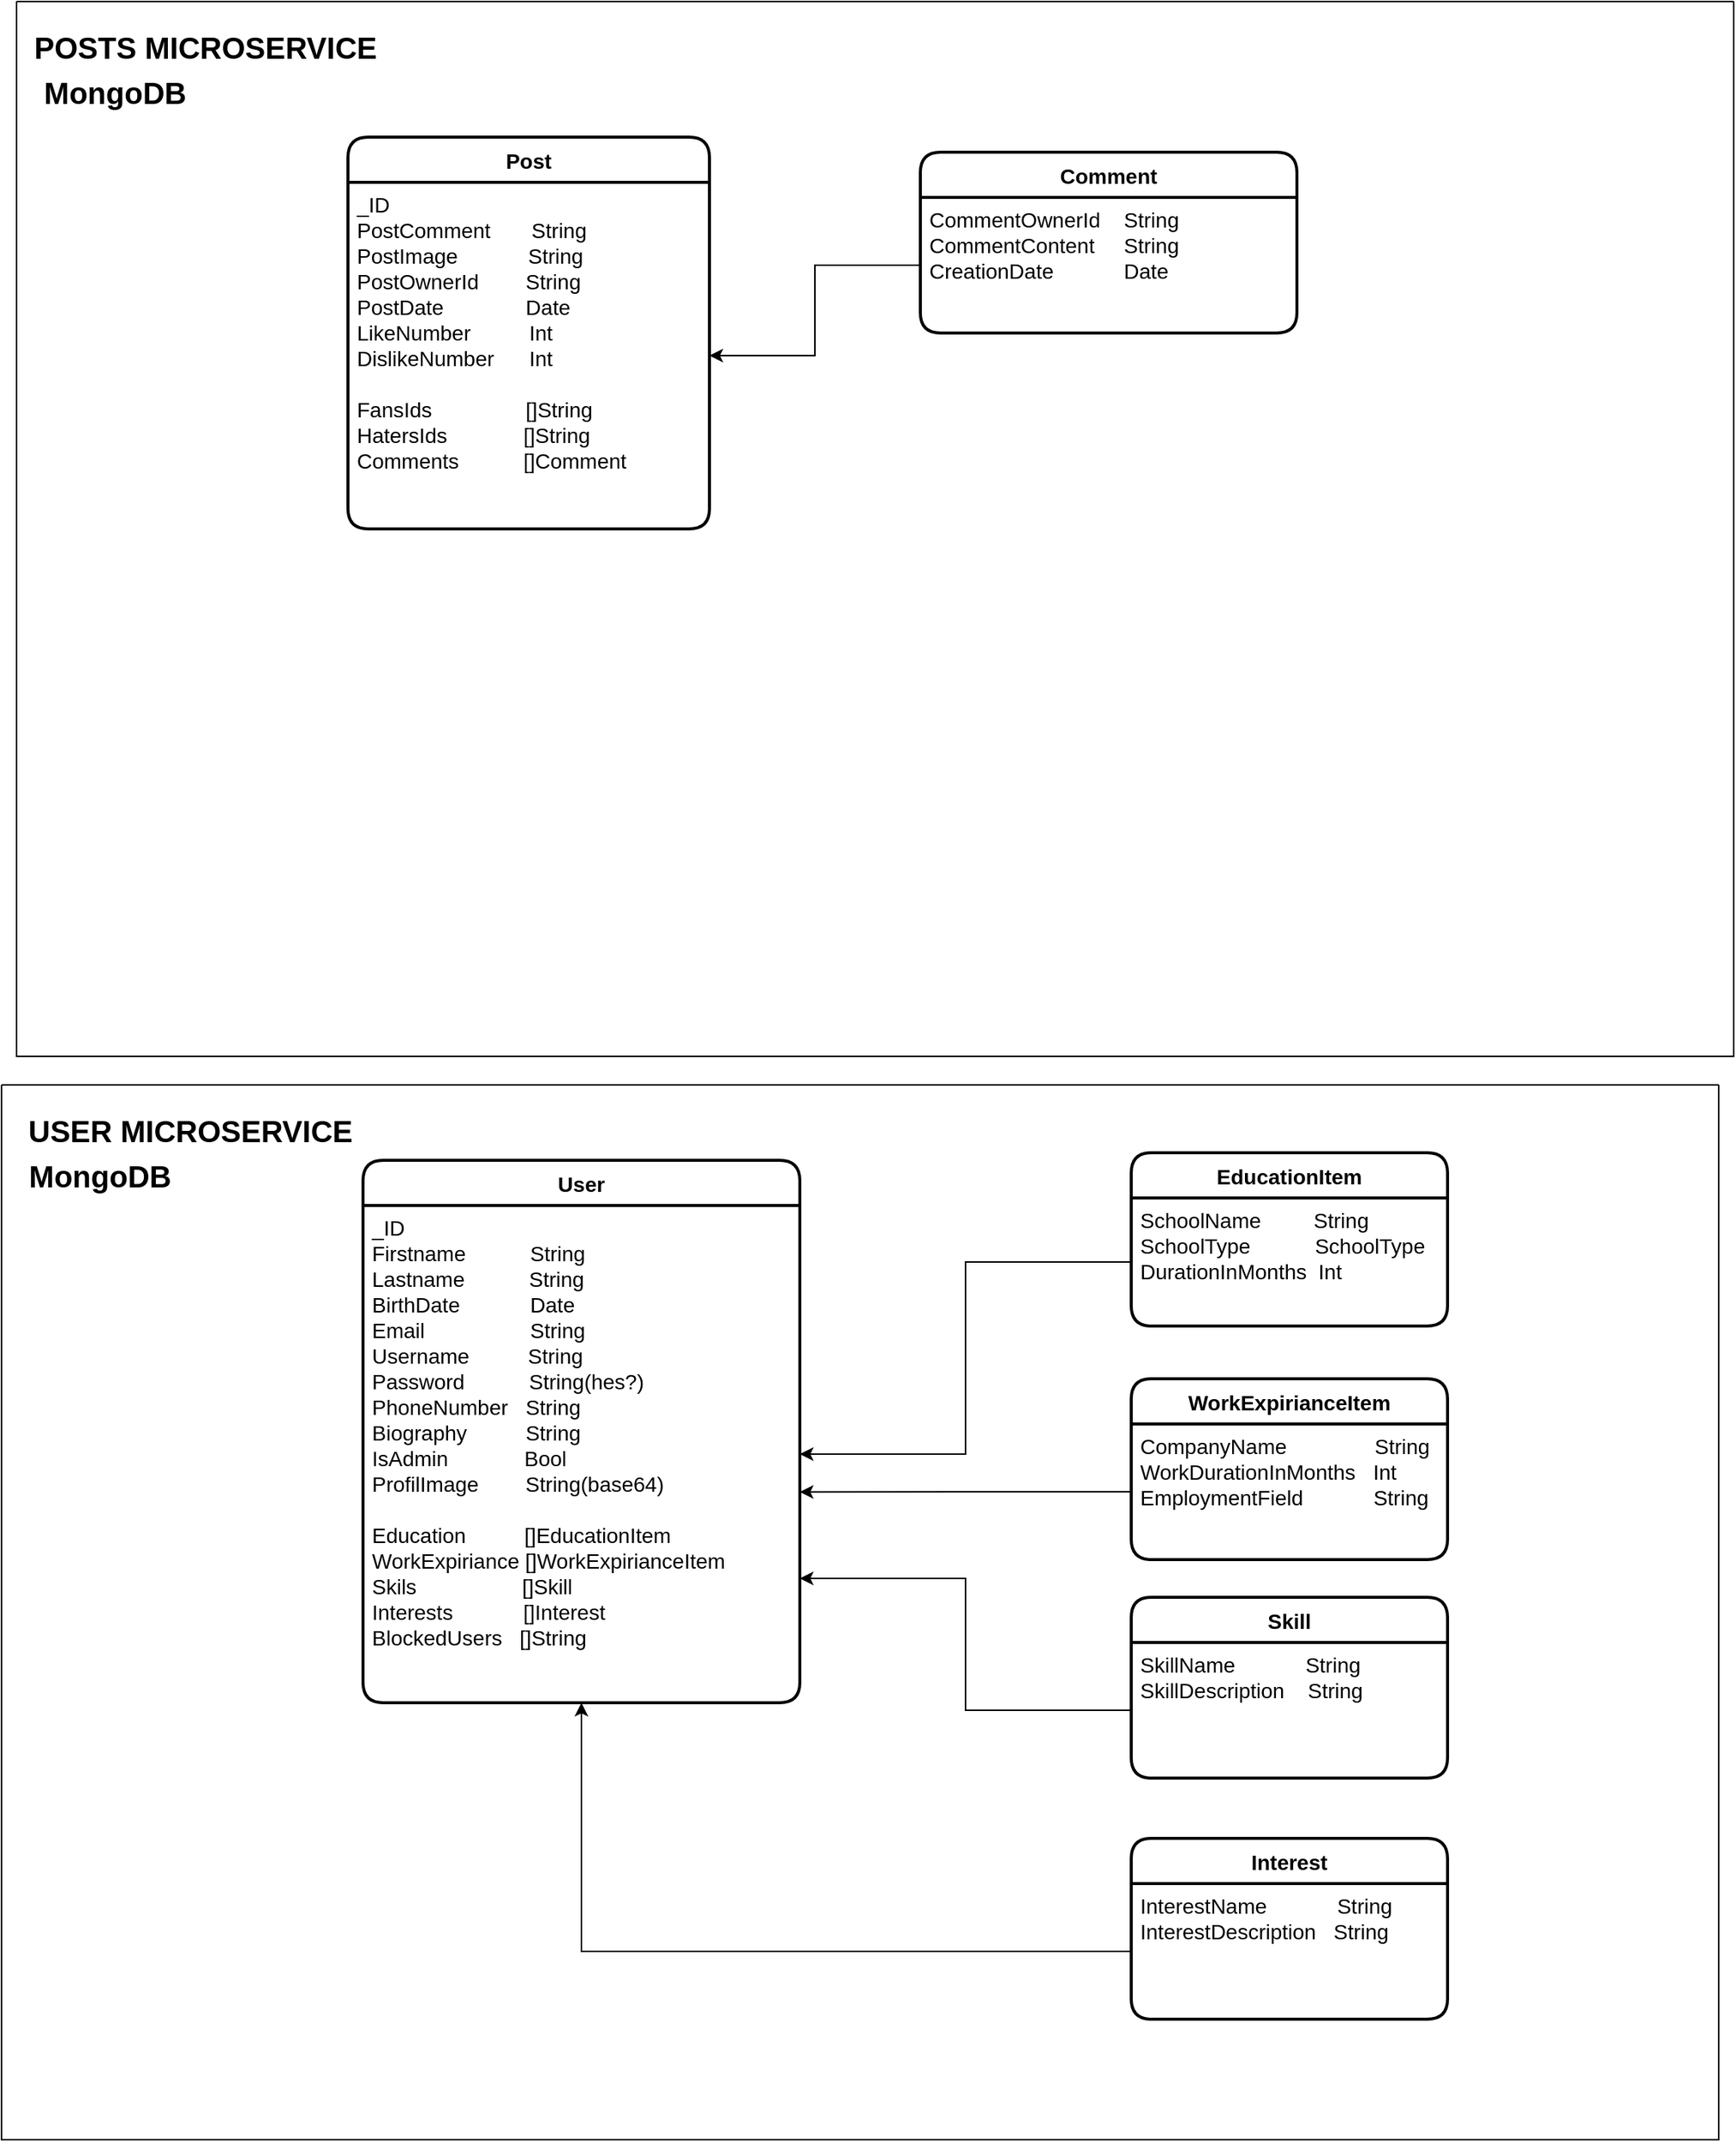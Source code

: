 <mxfile version="17.2.4" type="device"><diagram id="C5RBs43oDa-KdzZeNtuy" name="Page-1"><mxGraphModel dx="1268" dy="1753" grid="1" gridSize="10" guides="1" tooltips="1" connect="1" arrows="1" fold="1" page="0" pageScale="1" pageWidth="827" pageHeight="1169" math="0" shadow="0"><root><mxCell id="WIyWlLk6GJQsqaUBKTNV-0"/><mxCell id="WIyWlLk6GJQsqaUBKTNV-1" parent="WIyWlLk6GJQsqaUBKTNV-0"/><mxCell id="fCTG7G-VDBSZ9geQTI8e-0" value="" style="swimlane;startSize=0;shadow=0;" parent="WIyWlLk6GJQsqaUBKTNV-1" vertex="1"><mxGeometry x="-270" y="-170" width="1140" height="700" as="geometry"/></mxCell><mxCell id="KCHbJuPrn6j-v06ttJMY-0" value="User" style="swimlane;childLayout=stackLayout;horizontal=1;startSize=30;horizontalStack=0;rounded=1;fontSize=14;fontStyle=1;strokeWidth=2;resizeParent=0;resizeLast=1;shadow=0;dashed=0;align=center;" vertex="1" parent="fCTG7G-VDBSZ9geQTI8e-0"><mxGeometry x="240" y="50" width="290" height="360" as="geometry"/></mxCell><mxCell id="KCHbJuPrn6j-v06ttJMY-1" value="_ID&#10;Firstname           String&#10;Lastname           String&#10;BirthDate            Date&#10;Email                  String&#10;Username          String&#10;Password           String(hes?)&#10;PhoneNumber   String&#10;Biography          String  &#10;IsAdmin             Bool&#10;ProfilImage        String(base64)&#10;&#10;Education          []EducationItem&#10;WorkExpiriance []WorkExpirianceItem&#10;Skils                  []Skill&#10;Interests            []Interest&#10;BlockedUsers   []String" style="align=left;strokeColor=none;fillColor=none;spacingLeft=4;fontSize=14;verticalAlign=top;resizable=0;rotatable=0;part=1;" vertex="1" parent="KCHbJuPrn6j-v06ttJMY-0"><mxGeometry y="30" width="290" height="330" as="geometry"/></mxCell><mxCell id="KCHbJuPrn6j-v06ttJMY-2" value="EducationItem" style="swimlane;childLayout=stackLayout;horizontal=1;startSize=30;horizontalStack=0;rounded=1;fontSize=14;fontStyle=1;strokeWidth=2;resizeParent=0;resizeLast=1;shadow=0;dashed=0;align=center;" vertex="1" parent="fCTG7G-VDBSZ9geQTI8e-0"><mxGeometry x="750" y="45" width="210" height="115" as="geometry"/></mxCell><mxCell id="KCHbJuPrn6j-v06ttJMY-3" value="SchoolName         String&#10;SchoolType           SchoolType&#10;DurationInMonths  Int" style="align=left;strokeColor=none;fillColor=none;spacingLeft=4;fontSize=14;verticalAlign=top;resizable=0;rotatable=0;part=1;" vertex="1" parent="KCHbJuPrn6j-v06ttJMY-2"><mxGeometry y="30" width="210" height="85" as="geometry"/></mxCell><mxCell id="KCHbJuPrn6j-v06ttJMY-4" style="edgeStyle=orthogonalEdgeStyle;rounded=0;orthogonalLoop=1;jettySize=auto;html=1;fontSize=14;" edge="1" parent="fCTG7G-VDBSZ9geQTI8e-0" source="KCHbJuPrn6j-v06ttJMY-3" target="KCHbJuPrn6j-v06ttJMY-1"><mxGeometry relative="1" as="geometry"/></mxCell><mxCell id="KCHbJuPrn6j-v06ttJMY-5" value="WorkExpirianceItem" style="swimlane;childLayout=stackLayout;horizontal=1;startSize=30;horizontalStack=0;rounded=1;fontSize=14;fontStyle=1;strokeWidth=2;resizeParent=0;resizeLast=1;shadow=0;dashed=0;align=center;" vertex="1" parent="fCTG7G-VDBSZ9geQTI8e-0"><mxGeometry x="750" y="195" width="210" height="120" as="geometry"/></mxCell><mxCell id="KCHbJuPrn6j-v06ttJMY-6" value="CompanyName               String&#10;WorkDurationInMonths   Int&#10;EmploymentField            String&#10;" style="align=left;strokeColor=none;fillColor=none;spacingLeft=4;fontSize=14;verticalAlign=top;resizable=0;rotatable=0;part=1;" vertex="1" parent="KCHbJuPrn6j-v06ttJMY-5"><mxGeometry y="30" width="210" height="90" as="geometry"/></mxCell><mxCell id="KCHbJuPrn6j-v06ttJMY-8" style="edgeStyle=orthogonalEdgeStyle;rounded=0;orthogonalLoop=1;jettySize=auto;html=1;entryX=1;entryY=0.576;entryDx=0;entryDy=0;entryPerimeter=0;fontSize=14;" edge="1" parent="fCTG7G-VDBSZ9geQTI8e-0" source="KCHbJuPrn6j-v06ttJMY-6" target="KCHbJuPrn6j-v06ttJMY-1"><mxGeometry relative="1" as="geometry"/></mxCell><mxCell id="KCHbJuPrn6j-v06ttJMY-9" value="Skill" style="swimlane;childLayout=stackLayout;horizontal=1;startSize=30;horizontalStack=0;rounded=1;fontSize=14;fontStyle=1;strokeWidth=2;resizeParent=0;resizeLast=1;shadow=0;dashed=0;align=center;" vertex="1" parent="fCTG7G-VDBSZ9geQTI8e-0"><mxGeometry x="750" y="340" width="210" height="120" as="geometry"/></mxCell><mxCell id="KCHbJuPrn6j-v06ttJMY-10" value="SkillName            String&#10;SkillDescription    String&#10;" style="align=left;strokeColor=none;fillColor=none;spacingLeft=4;fontSize=14;verticalAlign=top;resizable=0;rotatable=0;part=1;" vertex="1" parent="KCHbJuPrn6j-v06ttJMY-9"><mxGeometry y="30" width="210" height="90" as="geometry"/></mxCell><mxCell id="KCHbJuPrn6j-v06ttJMY-11" style="edgeStyle=orthogonalEdgeStyle;rounded=0;orthogonalLoop=1;jettySize=auto;html=1;entryX=1;entryY=0.75;entryDx=0;entryDy=0;fontSize=14;" edge="1" parent="fCTG7G-VDBSZ9geQTI8e-0" source="KCHbJuPrn6j-v06ttJMY-10" target="KCHbJuPrn6j-v06ttJMY-1"><mxGeometry relative="1" as="geometry"/></mxCell><mxCell id="KCHbJuPrn6j-v06ttJMY-12" value="Interest" style="swimlane;childLayout=stackLayout;horizontal=1;startSize=30;horizontalStack=0;rounded=1;fontSize=14;fontStyle=1;strokeWidth=2;resizeParent=0;resizeLast=1;shadow=0;dashed=0;align=center;" vertex="1" parent="fCTG7G-VDBSZ9geQTI8e-0"><mxGeometry x="750" y="500" width="210" height="120" as="geometry"/></mxCell><mxCell id="KCHbJuPrn6j-v06ttJMY-13" value="InterestName            String&#10;InterestDescription   String &#10;" style="align=left;strokeColor=none;fillColor=none;spacingLeft=4;fontSize=14;verticalAlign=top;resizable=0;rotatable=0;part=1;" vertex="1" parent="KCHbJuPrn6j-v06ttJMY-12"><mxGeometry y="30" width="210" height="90" as="geometry"/></mxCell><mxCell id="KCHbJuPrn6j-v06ttJMY-14" value="&lt;b&gt;USER MICROSERVICE&lt;/b&gt;" style="text;html=1;align=center;verticalAlign=middle;resizable=0;points=[];autosize=1;strokeColor=none;fillColor=none;fontSize=20;" vertex="1" parent="fCTG7G-VDBSZ9geQTI8e-0"><mxGeometry x="10" y="15" width="230" height="30" as="geometry"/></mxCell><mxCell id="KCHbJuPrn6j-v06ttJMY-15" style="edgeStyle=orthogonalEdgeStyle;rounded=0;orthogonalLoop=1;jettySize=auto;html=1;fontSize=20;" edge="1" parent="fCTG7G-VDBSZ9geQTI8e-0" source="KCHbJuPrn6j-v06ttJMY-13" target="KCHbJuPrn6j-v06ttJMY-1"><mxGeometry relative="1" as="geometry"/></mxCell><mxCell id="KCHbJuPrn6j-v06ttJMY-16" value="&lt;b&gt;MongoDB&lt;/b&gt;" style="text;html=1;align=center;verticalAlign=middle;resizable=0;points=[];autosize=1;strokeColor=none;fillColor=none;fontSize=20;" vertex="1" parent="fCTG7G-VDBSZ9geQTI8e-0"><mxGeometry x="10" y="45" width="110" height="30" as="geometry"/></mxCell><mxCell id="KCHbJuPrn6j-v06ttJMY-20" value="" style="swimlane;startSize=0;shadow=0;" vertex="1" parent="WIyWlLk6GJQsqaUBKTNV-1"><mxGeometry x="-260" y="-889" width="1140" height="700" as="geometry"/></mxCell><mxCell id="KCHbJuPrn6j-v06ttJMY-34" value="&lt;b&gt;POSTS MICROSERVICE&lt;/b&gt;" style="text;html=1;align=center;verticalAlign=middle;resizable=0;points=[];autosize=1;strokeColor=none;fillColor=none;fontSize=20;" vertex="1" parent="KCHbJuPrn6j-v06ttJMY-20"><mxGeometry x="5" y="15" width="240" height="30" as="geometry"/></mxCell><mxCell id="KCHbJuPrn6j-v06ttJMY-36" value="&lt;b&gt;MongoDB&lt;/b&gt;" style="text;html=1;align=center;verticalAlign=middle;resizable=0;points=[];autosize=1;strokeColor=none;fillColor=none;fontSize=20;" vertex="1" parent="KCHbJuPrn6j-v06ttJMY-20"><mxGeometry x="10" y="45" width="110" height="30" as="geometry"/></mxCell><mxCell id="KCHbJuPrn6j-v06ttJMY-39" value="Post" style="swimlane;childLayout=stackLayout;horizontal=1;startSize=30;horizontalStack=0;rounded=1;fontSize=14;fontStyle=1;strokeWidth=2;resizeParent=0;resizeLast=1;shadow=0;dashed=0;align=center;" vertex="1" parent="KCHbJuPrn6j-v06ttJMY-20"><mxGeometry x="220" y="90" width="240" height="260" as="geometry"/></mxCell><mxCell id="KCHbJuPrn6j-v06ttJMY-40" value="_ID&#10;PostComment       String&#10;PostImage            String&#10;PostOwnerId        String&#10;PostDate              Date&#10;LikeNumber          Int&#10;DislikeNumber      Int&#10;&#10;FansIds                []String&#10;HatersIds             []String&#10;Comments           []Comment&#10;&#10;" style="align=left;strokeColor=none;fillColor=none;spacingLeft=4;fontSize=14;verticalAlign=top;resizable=0;rotatable=0;part=1;shadow=0;" vertex="1" parent="KCHbJuPrn6j-v06ttJMY-39"><mxGeometry y="30" width="240" height="230" as="geometry"/></mxCell><mxCell id="KCHbJuPrn6j-v06ttJMY-42" value="Comment" style="swimlane;childLayout=stackLayout;horizontal=1;startSize=30;horizontalStack=0;rounded=1;fontSize=14;fontStyle=1;strokeWidth=2;resizeParent=0;resizeLast=1;shadow=0;dashed=0;align=center;" vertex="1" parent="KCHbJuPrn6j-v06ttJMY-20"><mxGeometry x="600" y="100" width="250" height="120" as="geometry"/></mxCell><mxCell id="KCHbJuPrn6j-v06ttJMY-43" value="CommentOwnerId    String&#10;CommentContent     String&#10;CreationDate            Date&#10;&#10;" style="align=left;strokeColor=none;fillColor=none;spacingLeft=4;fontSize=14;verticalAlign=top;resizable=0;rotatable=0;part=1;shadow=0;" vertex="1" parent="KCHbJuPrn6j-v06ttJMY-42"><mxGeometry y="30" width="250" height="90" as="geometry"/></mxCell><mxCell id="KCHbJuPrn6j-v06ttJMY-44" style="edgeStyle=orthogonalEdgeStyle;rounded=0;orthogonalLoop=1;jettySize=auto;html=1;fontSize=14;" edge="1" parent="KCHbJuPrn6j-v06ttJMY-20" source="KCHbJuPrn6j-v06ttJMY-43" target="KCHbJuPrn6j-v06ttJMY-40"><mxGeometry relative="1" as="geometry"/></mxCell></root></mxGraphModel></diagram></mxfile>